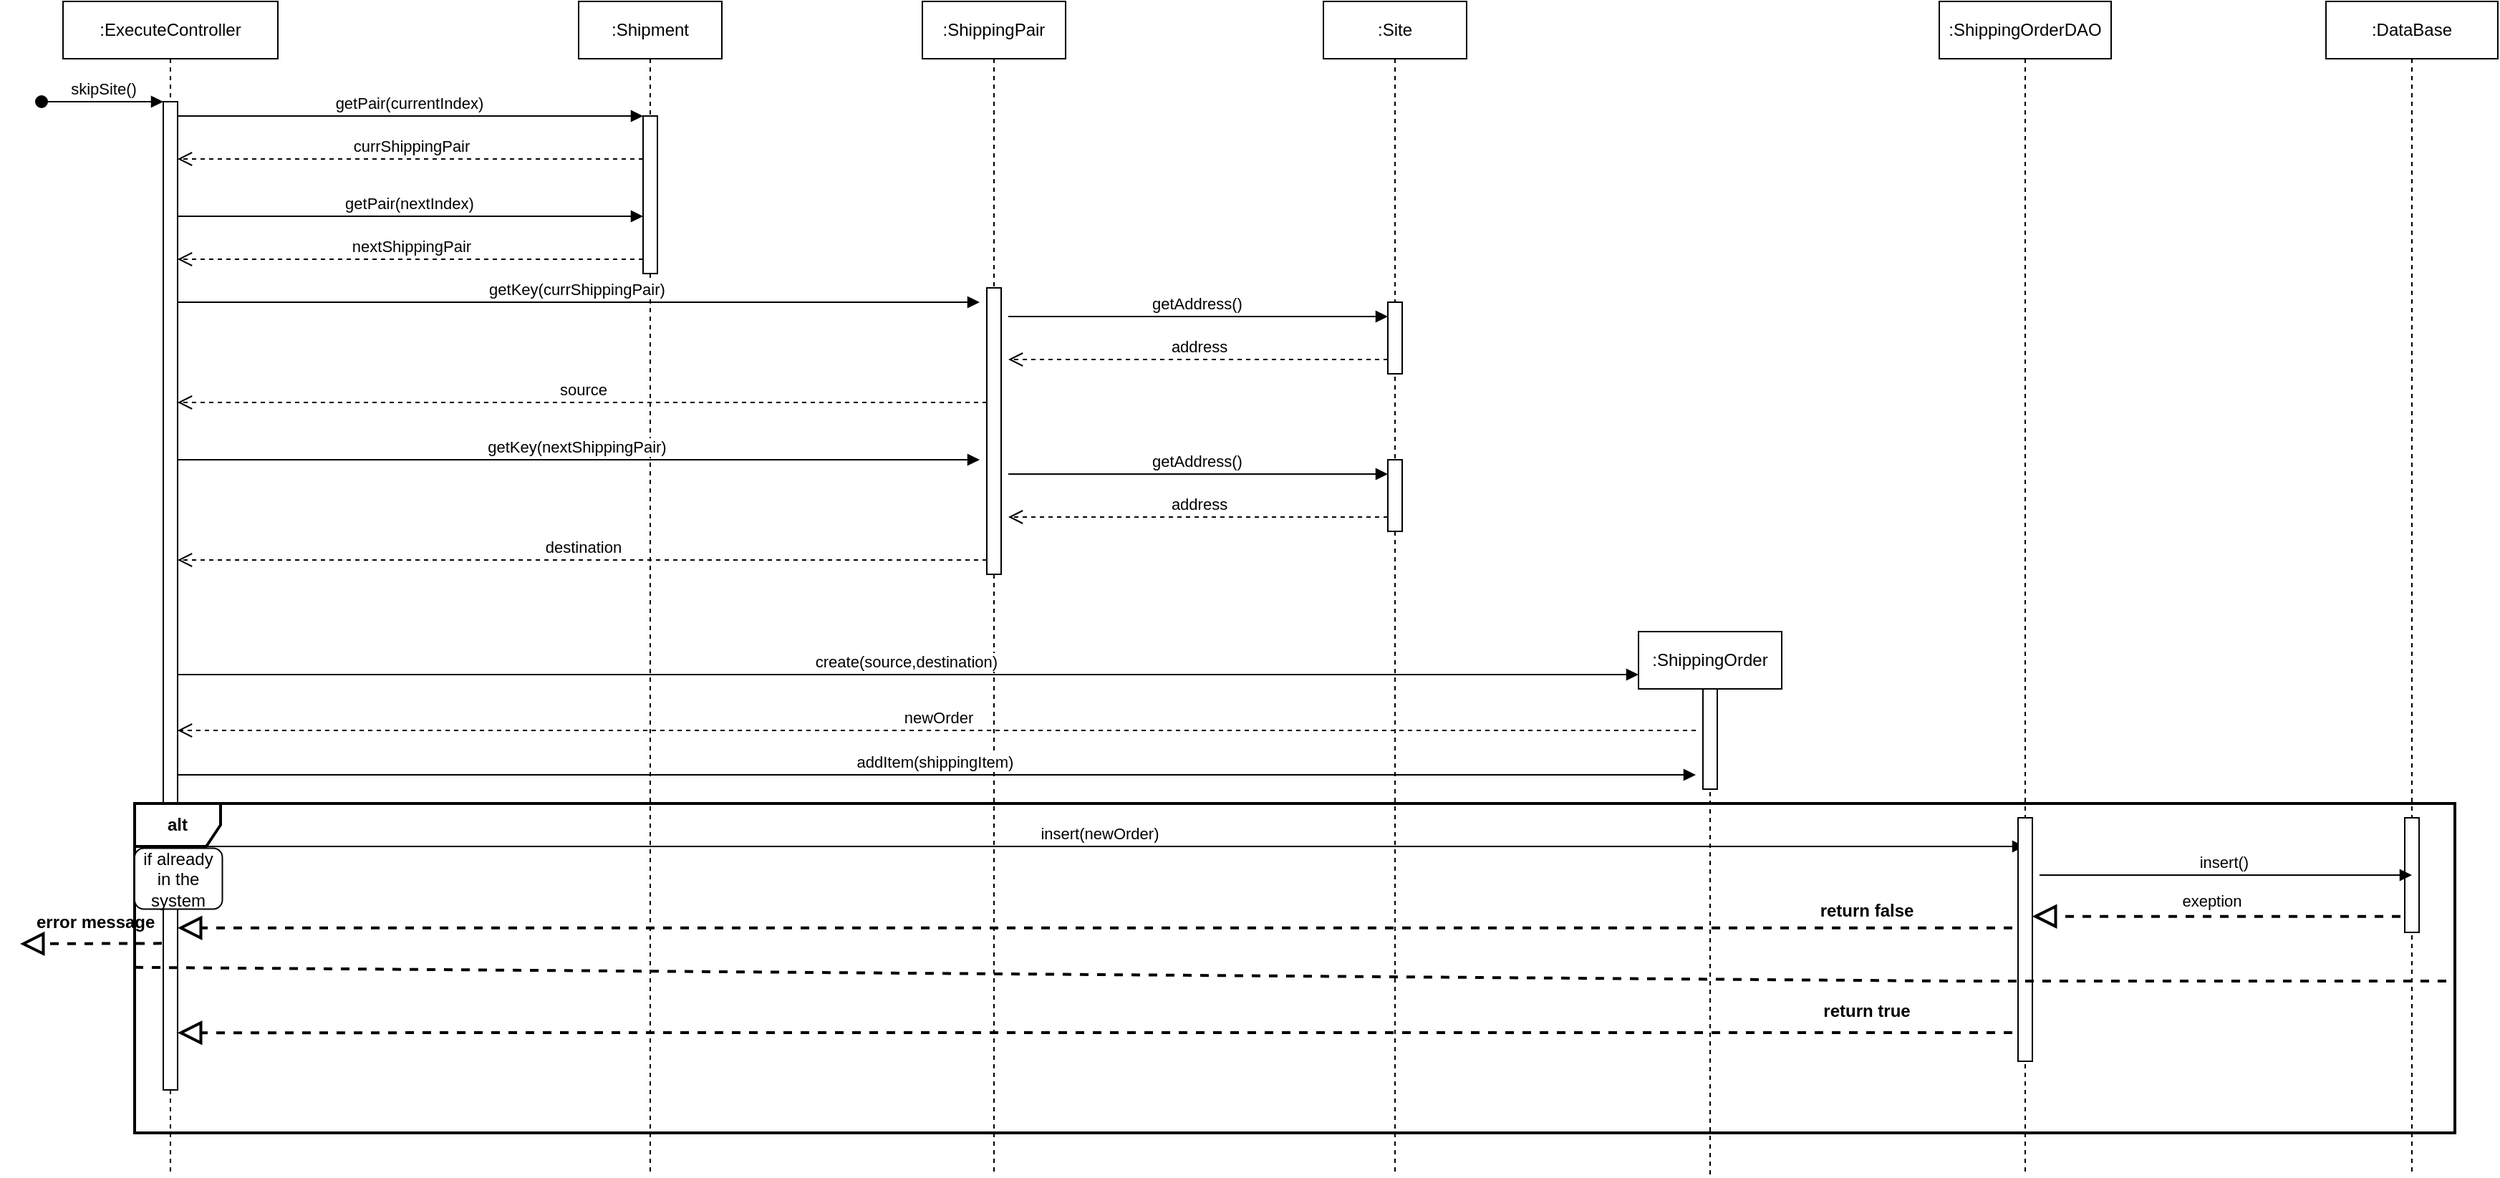 <mxfile version="21.2.1" type="github">
  <diagram name="Page-1" id="2YBvvXClWsGukQMizWep">
    <mxGraphModel dx="1754" dy="505" grid="1" gridSize="10" guides="1" tooltips="1" connect="1" arrows="1" fold="1" page="1" pageScale="1" pageWidth="850" pageHeight="1100" math="0" shadow="0">
      <root>
        <mxCell id="0" />
        <mxCell id="1" parent="0" />
        <mxCell id="aM9ryv3xv72pqoxQDRHE-1" value=":ExecuteController" style="shape=umlLifeline;perimeter=lifelinePerimeter;whiteSpace=wrap;html=1;container=0;dropTarget=0;collapsible=0;recursiveResize=0;outlineConnect=0;portConstraint=eastwest;newEdgeStyle={&quot;edgeStyle&quot;:&quot;elbowEdgeStyle&quot;,&quot;elbow&quot;:&quot;vertical&quot;,&quot;curved&quot;:0,&quot;rounded&quot;:0};" parent="1" vertex="1">
          <mxGeometry x="30" y="40" width="150" height="820" as="geometry" />
        </mxCell>
        <mxCell id="aM9ryv3xv72pqoxQDRHE-2" value="" style="html=1;points=[];perimeter=orthogonalPerimeter;outlineConnect=0;targetShapes=umlLifeline;portConstraint=eastwest;newEdgeStyle={&quot;edgeStyle&quot;:&quot;elbowEdgeStyle&quot;,&quot;elbow&quot;:&quot;vertical&quot;,&quot;curved&quot;:0,&quot;rounded&quot;:0};" parent="aM9ryv3xv72pqoxQDRHE-1" vertex="1">
          <mxGeometry x="70" y="70" width="10" height="690" as="geometry" />
        </mxCell>
        <mxCell id="aM9ryv3xv72pqoxQDRHE-3" value="skipSite()" style="html=1;verticalAlign=bottom;startArrow=oval;endArrow=block;startSize=8;edgeStyle=elbowEdgeStyle;elbow=vertical;curved=0;rounded=0;" parent="aM9ryv3xv72pqoxQDRHE-1" target="aM9ryv3xv72pqoxQDRHE-2" edge="1">
          <mxGeometry relative="1" as="geometry">
            <mxPoint x="-15" y="70" as="sourcePoint" />
          </mxGeometry>
        </mxCell>
        <mxCell id="aM9ryv3xv72pqoxQDRHE-5" value=":Shipment" style="shape=umlLifeline;perimeter=lifelinePerimeter;whiteSpace=wrap;html=1;container=0;dropTarget=0;collapsible=0;recursiveResize=0;outlineConnect=0;portConstraint=eastwest;newEdgeStyle={&quot;edgeStyle&quot;:&quot;elbowEdgeStyle&quot;,&quot;elbow&quot;:&quot;vertical&quot;,&quot;curved&quot;:0,&quot;rounded&quot;:0};" parent="1" vertex="1">
          <mxGeometry x="390" y="40" width="100" height="820" as="geometry" />
        </mxCell>
        <mxCell id="aM9ryv3xv72pqoxQDRHE-6" value="" style="html=1;points=[];perimeter=orthogonalPerimeter;outlineConnect=0;targetShapes=umlLifeline;portConstraint=eastwest;newEdgeStyle={&quot;edgeStyle&quot;:&quot;elbowEdgeStyle&quot;,&quot;elbow&quot;:&quot;vertical&quot;,&quot;curved&quot;:0,&quot;rounded&quot;:0};" parent="aM9ryv3xv72pqoxQDRHE-5" vertex="1">
          <mxGeometry x="45" y="80" width="10" height="110" as="geometry" />
        </mxCell>
        <mxCell id="aM9ryv3xv72pqoxQDRHE-7" value="getPair(currentIndex)&amp;nbsp;" style="html=1;verticalAlign=bottom;endArrow=block;edgeStyle=elbowEdgeStyle;elbow=vertical;curved=0;rounded=0;" parent="1" source="aM9ryv3xv72pqoxQDRHE-2" target="aM9ryv3xv72pqoxQDRHE-6" edge="1">
          <mxGeometry x="0.002" relative="1" as="geometry">
            <mxPoint x="195" y="130" as="sourcePoint" />
            <Array as="points">
              <mxPoint x="180" y="120" />
            </Array>
            <mxPoint as="offset" />
          </mxGeometry>
        </mxCell>
        <mxCell id="aM9ryv3xv72pqoxQDRHE-8" value="currShippingPair" style="html=1;verticalAlign=bottom;endArrow=open;dashed=1;endSize=8;edgeStyle=elbowEdgeStyle;elbow=vertical;curved=0;rounded=0;" parent="1" source="aM9ryv3xv72pqoxQDRHE-6" target="aM9ryv3xv72pqoxQDRHE-2" edge="1">
          <mxGeometry relative="1" as="geometry">
            <mxPoint x="195" y="205" as="targetPoint" />
            <Array as="points">
              <mxPoint x="190" y="150" />
              <mxPoint x="120" y="280" />
              <mxPoint x="190" y="280" />
            </Array>
          </mxGeometry>
        </mxCell>
        <mxCell id="0KpCodrSBKkXkNGWr_Dy-8" value="getPair(nextIndex)&amp;nbsp;" style="html=1;verticalAlign=bottom;endArrow=block;edgeStyle=elbowEdgeStyle;elbow=vertical;curved=0;rounded=0;" parent="1" edge="1">
          <mxGeometry relative="1" as="geometry">
            <mxPoint x="110" y="190" as="sourcePoint" />
            <Array as="points">
              <mxPoint x="180" y="190" />
            </Array>
            <mxPoint x="435" y="190" as="targetPoint" />
          </mxGeometry>
        </mxCell>
        <mxCell id="0KpCodrSBKkXkNGWr_Dy-9" value="nextShippingPair" style="html=1;verticalAlign=bottom;endArrow=open;dashed=1;endSize=8;edgeStyle=elbowEdgeStyle;elbow=vertical;curved=0;rounded=0;" parent="1" edge="1">
          <mxGeometry relative="1" as="geometry">
            <mxPoint x="110" y="220" as="targetPoint" />
            <Array as="points">
              <mxPoint x="190" y="220" />
              <mxPoint x="120" y="350" />
              <mxPoint x="190" y="350" />
            </Array>
            <mxPoint x="435" y="220" as="sourcePoint" />
          </mxGeometry>
        </mxCell>
        <mxCell id="0KpCodrSBKkXkNGWr_Dy-11" value=":ShippingPair" style="shape=umlLifeline;perimeter=lifelinePerimeter;whiteSpace=wrap;html=1;container=0;dropTarget=0;collapsible=0;recursiveResize=0;outlineConnect=0;portConstraint=eastwest;newEdgeStyle={&quot;edgeStyle&quot;:&quot;elbowEdgeStyle&quot;,&quot;elbow&quot;:&quot;vertical&quot;,&quot;curved&quot;:0,&quot;rounded&quot;:0};" parent="1" vertex="1">
          <mxGeometry x="630" y="40" width="100" height="820" as="geometry" />
        </mxCell>
        <mxCell id="0KpCodrSBKkXkNGWr_Dy-12" value="" style="html=1;points=[];perimeter=orthogonalPerimeter;outlineConnect=0;targetShapes=umlLifeline;portConstraint=eastwest;newEdgeStyle={&quot;edgeStyle&quot;:&quot;elbowEdgeStyle&quot;,&quot;elbow&quot;:&quot;vertical&quot;,&quot;curved&quot;:0,&quot;rounded&quot;:0};" parent="0KpCodrSBKkXkNGWr_Dy-11" vertex="1">
          <mxGeometry x="45" y="200" width="10" height="200" as="geometry" />
        </mxCell>
        <mxCell id="0KpCodrSBKkXkNGWr_Dy-14" value="getKey(currShippingPair)&amp;nbsp;" style="html=1;verticalAlign=bottom;endArrow=block;edgeStyle=elbowEdgeStyle;elbow=vertical;curved=0;rounded=0;" parent="1" edge="1">
          <mxGeometry relative="1" as="geometry">
            <mxPoint x="110" y="250" as="sourcePoint" />
            <Array as="points">
              <mxPoint x="180" y="250" />
            </Array>
            <mxPoint x="670" y="250" as="targetPoint" />
            <mxPoint as="offset" />
          </mxGeometry>
        </mxCell>
        <mxCell id="0KpCodrSBKkXkNGWr_Dy-17" value="getAddress()&amp;nbsp;" style="html=1;verticalAlign=bottom;endArrow=block;edgeStyle=elbowEdgeStyle;elbow=vertical;curved=0;rounded=0;" parent="1" target="0KpCodrSBKkXkNGWr_Dy-16" edge="1">
          <mxGeometry relative="1" as="geometry">
            <mxPoint x="690" y="260" as="sourcePoint" />
            <Array as="points">
              <mxPoint x="790" y="260" />
              <mxPoint x="690" y="250" />
              <mxPoint x="710" y="250" />
              <mxPoint x="870" y="380" />
            </Array>
            <mxPoint x="950" y="250" as="targetPoint" />
            <mxPoint as="offset" />
          </mxGeometry>
        </mxCell>
        <mxCell id="0KpCodrSBKkXkNGWr_Dy-15" value=":Site" style="shape=umlLifeline;perimeter=lifelinePerimeter;whiteSpace=wrap;html=1;container=0;dropTarget=0;collapsible=0;recursiveResize=0;outlineConnect=0;portConstraint=eastwest;newEdgeStyle={&quot;edgeStyle&quot;:&quot;elbowEdgeStyle&quot;,&quot;elbow&quot;:&quot;vertical&quot;,&quot;curved&quot;:0,&quot;rounded&quot;:0};" parent="1" vertex="1">
          <mxGeometry x="910" y="40" width="100" height="820" as="geometry" />
        </mxCell>
        <mxCell id="0KpCodrSBKkXkNGWr_Dy-16" value="" style="html=1;points=[];perimeter=orthogonalPerimeter;outlineConnect=0;targetShapes=umlLifeline;portConstraint=eastwest;newEdgeStyle={&quot;edgeStyle&quot;:&quot;elbowEdgeStyle&quot;,&quot;elbow&quot;:&quot;vertical&quot;,&quot;curved&quot;:0,&quot;rounded&quot;:0};" parent="0KpCodrSBKkXkNGWr_Dy-15" vertex="1">
          <mxGeometry x="45" y="210" width="10" height="50" as="geometry" />
        </mxCell>
        <mxCell id="0KpCodrSBKkXkNGWr_Dy-19" value="address" style="html=1;verticalAlign=bottom;endArrow=open;dashed=1;endSize=8;edgeStyle=elbowEdgeStyle;elbow=vertical;curved=0;rounded=0;" parent="1" edge="1">
          <mxGeometry x="-0.001" relative="1" as="geometry">
            <mxPoint x="690" y="290" as="targetPoint" />
            <Array as="points">
              <mxPoint x="710" y="290" />
              <mxPoint x="640" y="420" />
              <mxPoint x="710" y="420" />
            </Array>
            <mxPoint x="955" y="290" as="sourcePoint" />
            <mxPoint as="offset" />
          </mxGeometry>
        </mxCell>
        <mxCell id="0KpCodrSBKkXkNGWr_Dy-20" value="source" style="html=1;verticalAlign=bottom;endArrow=open;dashed=1;endSize=8;edgeStyle=elbowEdgeStyle;elbow=vertical;curved=0;rounded=0;" parent="1" edge="1">
          <mxGeometry x="-0.001" relative="1" as="geometry">
            <mxPoint x="110" y="320" as="targetPoint" />
            <Array as="points">
              <mxPoint x="430" y="320" />
              <mxPoint x="360" y="450" />
              <mxPoint x="430" y="450" />
            </Array>
            <mxPoint x="675" y="320" as="sourcePoint" />
            <mxPoint as="offset" />
          </mxGeometry>
        </mxCell>
        <mxCell id="0KpCodrSBKkXkNGWr_Dy-21" value="getKey(nextShippingPair)&amp;nbsp;" style="html=1;verticalAlign=bottom;endArrow=block;edgeStyle=elbowEdgeStyle;elbow=vertical;curved=0;rounded=0;" parent="1" edge="1">
          <mxGeometry relative="1" as="geometry">
            <mxPoint x="110" y="360" as="sourcePoint" />
            <Array as="points">
              <mxPoint x="180" y="360" />
            </Array>
            <mxPoint x="670" y="360" as="targetPoint" />
            <mxPoint as="offset" />
          </mxGeometry>
        </mxCell>
        <mxCell id="0KpCodrSBKkXkNGWr_Dy-22" value="getAddress()&amp;nbsp;" style="html=1;verticalAlign=bottom;endArrow=block;edgeStyle=elbowEdgeStyle;elbow=vertical;curved=0;rounded=0;" parent="1" target="0KpCodrSBKkXkNGWr_Dy-23" edge="1">
          <mxGeometry relative="1" as="geometry">
            <mxPoint x="690" y="370" as="sourcePoint" />
            <Array as="points">
              <mxPoint x="790" y="370" />
              <mxPoint x="690" y="360" />
              <mxPoint x="710" y="360" />
              <mxPoint x="870" y="490" />
            </Array>
            <mxPoint x="950" y="360" as="targetPoint" />
            <mxPoint as="offset" />
          </mxGeometry>
        </mxCell>
        <mxCell id="0KpCodrSBKkXkNGWr_Dy-23" value="" style="html=1;points=[];perimeter=orthogonalPerimeter;outlineConnect=0;targetShapes=umlLifeline;portConstraint=eastwest;newEdgeStyle={&quot;edgeStyle&quot;:&quot;elbowEdgeStyle&quot;,&quot;elbow&quot;:&quot;vertical&quot;,&quot;curved&quot;:0,&quot;rounded&quot;:0};" parent="1" vertex="1">
          <mxGeometry x="955" y="360" width="10" height="50" as="geometry" />
        </mxCell>
        <mxCell id="0KpCodrSBKkXkNGWr_Dy-24" value="address" style="html=1;verticalAlign=bottom;endArrow=open;dashed=1;endSize=8;edgeStyle=elbowEdgeStyle;elbow=vertical;curved=0;rounded=0;" parent="1" edge="1">
          <mxGeometry x="-0.001" relative="1" as="geometry">
            <mxPoint x="690" y="400" as="targetPoint" />
            <Array as="points">
              <mxPoint x="710" y="400" />
              <mxPoint x="640" y="530" />
              <mxPoint x="710" y="530" />
            </Array>
            <mxPoint x="955" y="400" as="sourcePoint" />
            <mxPoint as="offset" />
          </mxGeometry>
        </mxCell>
        <mxCell id="0KpCodrSBKkXkNGWr_Dy-25" value="destination" style="html=1;verticalAlign=bottom;endArrow=open;dashed=1;endSize=8;edgeStyle=elbowEdgeStyle;elbow=vertical;curved=0;rounded=0;" parent="1" edge="1">
          <mxGeometry x="-0.001" relative="1" as="geometry">
            <mxPoint x="110" y="430" as="targetPoint" />
            <Array as="points">
              <mxPoint x="430" y="430" />
              <mxPoint x="360" y="560" />
              <mxPoint x="430" y="560" />
            </Array>
            <mxPoint x="675" y="430" as="sourcePoint" />
            <mxPoint as="offset" />
          </mxGeometry>
        </mxCell>
        <mxCell id="0KpCodrSBKkXkNGWr_Dy-28" value=":ShippingOrder" style="shape=umlLifeline;perimeter=lifelinePerimeter;whiteSpace=wrap;html=1;container=0;dropTarget=0;collapsible=0;recursiveResize=0;outlineConnect=0;portConstraint=eastwest;newEdgeStyle={&quot;edgeStyle&quot;:&quot;elbowEdgeStyle&quot;,&quot;elbow&quot;:&quot;vertical&quot;,&quot;curved&quot;:0,&quot;rounded&quot;:0};size=40;" parent="1" vertex="1">
          <mxGeometry x="1130" y="480" width="100" height="380" as="geometry" />
        </mxCell>
        <mxCell id="jz2TqpFqe3cki1D9LtMa-1" value="" style="html=1;points=[];perimeter=orthogonalPerimeter;outlineConnect=0;targetShapes=umlLifeline;portConstraint=eastwest;newEdgeStyle={&quot;edgeStyle&quot;:&quot;elbowEdgeStyle&quot;,&quot;elbow&quot;:&quot;vertical&quot;,&quot;curved&quot;:0,&quot;rounded&quot;:0};" vertex="1" parent="0KpCodrSBKkXkNGWr_Dy-28">
          <mxGeometry x="45" y="40" width="10" height="70" as="geometry" />
        </mxCell>
        <mxCell id="0KpCodrSBKkXkNGWr_Dy-30" value="create(source,destination)&amp;nbsp;" style="html=1;verticalAlign=bottom;endArrow=block;edgeStyle=elbowEdgeStyle;elbow=vertical;curved=0;rounded=0;" parent="1" edge="1">
          <mxGeometry relative="1" as="geometry">
            <mxPoint x="110" y="510" as="sourcePoint" />
            <Array as="points">
              <mxPoint x="180" y="510" />
            </Array>
            <mxPoint x="1130" y="510" as="targetPoint" />
            <mxPoint as="offset" />
          </mxGeometry>
        </mxCell>
        <mxCell id="0KpCodrSBKkXkNGWr_Dy-31" value="addItem(shippingItem)&amp;nbsp;" style="html=1;verticalAlign=bottom;endArrow=block;edgeStyle=elbowEdgeStyle;elbow=vertical;curved=0;rounded=0;" parent="1" edge="1">
          <mxGeometry relative="1" as="geometry">
            <mxPoint x="110" y="580" as="sourcePoint" />
            <Array as="points">
              <mxPoint x="180" y="580" />
            </Array>
            <mxPoint x="1170" y="580" as="targetPoint" />
            <mxPoint as="offset" />
          </mxGeometry>
        </mxCell>
        <mxCell id="0KpCodrSBKkXkNGWr_Dy-32" value="newOrder" style="html=1;verticalAlign=bottom;endArrow=open;dashed=1;endSize=8;edgeStyle=elbowEdgeStyle;elbow=vertical;curved=0;rounded=0;" parent="1" edge="1">
          <mxGeometry x="-0.001" relative="1" as="geometry">
            <mxPoint x="110" y="549" as="targetPoint" />
            <Array as="points">
              <mxPoint x="430" y="549" />
              <mxPoint x="360" y="679" />
              <mxPoint x="430" y="679" />
            </Array>
            <mxPoint x="1170" y="549" as="sourcePoint" />
            <mxPoint as="offset" />
          </mxGeometry>
        </mxCell>
        <mxCell id="0KpCodrSBKkXkNGWr_Dy-33" value="insert(newOrder)&amp;nbsp;" style="html=1;verticalAlign=bottom;endArrow=block;edgeStyle=elbowEdgeStyle;elbow=vertical;curved=0;rounded=0;" parent="1" target="0KpCodrSBKkXkNGWr_Dy-34" edge="1">
          <mxGeometry x="0.0" relative="1" as="geometry">
            <mxPoint x="110" y="630" as="sourcePoint" />
            <Array as="points">
              <mxPoint x="180" y="630" />
            </Array>
            <mxPoint x="1320" y="630" as="targetPoint" />
            <mxPoint as="offset" />
          </mxGeometry>
        </mxCell>
        <mxCell id="0KpCodrSBKkXkNGWr_Dy-34" value=":ShippingOrderDAO" style="shape=umlLifeline;perimeter=lifelinePerimeter;whiteSpace=wrap;html=1;container=0;dropTarget=0;collapsible=0;recursiveResize=0;outlineConnect=0;portConstraint=eastwest;newEdgeStyle={&quot;edgeStyle&quot;:&quot;elbowEdgeStyle&quot;,&quot;elbow&quot;:&quot;vertical&quot;,&quot;curved&quot;:0,&quot;rounded&quot;:0};" parent="1" vertex="1">
          <mxGeometry x="1340" y="40" width="120" height="820" as="geometry" />
        </mxCell>
        <mxCell id="0KpCodrSBKkXkNGWr_Dy-35" value="" style="html=1;points=[];perimeter=orthogonalPerimeter;outlineConnect=0;targetShapes=umlLifeline;portConstraint=eastwest;newEdgeStyle={&quot;edgeStyle&quot;:&quot;elbowEdgeStyle&quot;,&quot;elbow&quot;:&quot;vertical&quot;,&quot;curved&quot;:0,&quot;rounded&quot;:0};" parent="0KpCodrSBKkXkNGWr_Dy-34" vertex="1">
          <mxGeometry x="55" y="570" width="10" height="170" as="geometry" />
        </mxCell>
        <mxCell id="0KpCodrSBKkXkNGWr_Dy-36" value=":DataBase" style="shape=umlLifeline;perimeter=lifelinePerimeter;whiteSpace=wrap;html=1;container=0;dropTarget=0;collapsible=0;recursiveResize=0;outlineConnect=0;portConstraint=eastwest;newEdgeStyle={&quot;edgeStyle&quot;:&quot;elbowEdgeStyle&quot;,&quot;elbow&quot;:&quot;vertical&quot;,&quot;curved&quot;:0,&quot;rounded&quot;:0};" parent="1" vertex="1">
          <mxGeometry x="1610" y="40" width="120" height="820" as="geometry" />
        </mxCell>
        <mxCell id="0KpCodrSBKkXkNGWr_Dy-37" value="" style="html=1;points=[];perimeter=orthogonalPerimeter;outlineConnect=0;targetShapes=umlLifeline;portConstraint=eastwest;newEdgeStyle={&quot;edgeStyle&quot;:&quot;elbowEdgeStyle&quot;,&quot;elbow&quot;:&quot;vertical&quot;,&quot;curved&quot;:0,&quot;rounded&quot;:0};" parent="0KpCodrSBKkXkNGWr_Dy-36" vertex="1">
          <mxGeometry x="55" y="570" width="10" height="80" as="geometry" />
        </mxCell>
        <mxCell id="0KpCodrSBKkXkNGWr_Dy-38" value="insert()&amp;nbsp;" style="html=1;verticalAlign=bottom;endArrow=block;edgeStyle=elbowEdgeStyle;elbow=vertical;curved=0;rounded=0;" parent="1" edge="1">
          <mxGeometry x="0.0" relative="1" as="geometry">
            <mxPoint x="1410" y="650" as="sourcePoint" />
            <Array as="points">
              <mxPoint x="1480" y="650" />
            </Array>
            <mxPoint x="1670" y="650" as="targetPoint" />
            <mxPoint as="offset" />
          </mxGeometry>
        </mxCell>
        <mxCell id="0KpCodrSBKkXkNGWr_Dy-40" value="alt" style="shape=umlFrame;whiteSpace=wrap;html=1;pointerEvents=0;fontStyle=1;strokeWidth=2;" parent="1" vertex="1">
          <mxGeometry x="80" y="600" width="1620" height="230" as="geometry" />
        </mxCell>
        <mxCell id="0KpCodrSBKkXkNGWr_Dy-43" value="return false" style="text;html=1;align=center;verticalAlign=middle;whiteSpace=wrap;rounded=0;fontStyle=1;strokeWidth=2;" parent="1" vertex="1">
          <mxGeometry x="1245" y="660" width="89" height="30" as="geometry" />
        </mxCell>
        <mxCell id="0KpCodrSBKkXkNGWr_Dy-44" value="" style="endArrow=block;dashed=1;endFill=0;endSize=12;html=1;rounded=0;fontStyle=1;strokeWidth=2;" parent="1" edge="1">
          <mxGeometry width="160" relative="1" as="geometry">
            <mxPoint x="99" y="697.67" as="sourcePoint" />
            <mxPoint y="698" as="targetPoint" />
          </mxGeometry>
        </mxCell>
        <mxCell id="0KpCodrSBKkXkNGWr_Dy-45" value="error message&amp;nbsp;" style="text;html=1;align=center;verticalAlign=middle;whiteSpace=wrap;rounded=0;fontStyle=1;strokeWidth=2;" parent="1" vertex="1">
          <mxGeometry x="10" y="667.5" width="89" height="30" as="geometry" />
        </mxCell>
        <mxCell id="0KpCodrSBKkXkNGWr_Dy-46" value="" style="endArrow=block;dashed=1;endFill=0;endSize=12;html=1;rounded=0;fontStyle=1;strokeWidth=2;" parent="1" target="aM9ryv3xv72pqoxQDRHE-2" edge="1">
          <mxGeometry width="160" relative="1" as="geometry">
            <mxPoint x="1391" y="686.91" as="sourcePoint" />
            <mxPoint x="540" y="686.91" as="targetPoint" />
            <Array as="points">
              <mxPoint x="1065" y="686.91" />
              <mxPoint x="645" y="686.91" />
            </Array>
          </mxGeometry>
        </mxCell>
        <mxCell id="0KpCodrSBKkXkNGWr_Dy-47" value="" style="endArrow=block;dashed=1;endFill=0;endSize=12;html=1;rounded=0;fontStyle=1;strokeWidth=2;" parent="1" target="0KpCodrSBKkXkNGWr_Dy-35" edge="1">
          <mxGeometry width="160" relative="1" as="geometry">
            <mxPoint x="1662" y="678.82" as="sourcePoint" />
            <mxPoint x="1422" y="678.82" as="targetPoint" />
          </mxGeometry>
        </mxCell>
        <mxCell id="0KpCodrSBKkXkNGWr_Dy-54" value="exeption" style="edgeLabel;html=1;align=center;verticalAlign=middle;resizable=0;points=[];" parent="0KpCodrSBKkXkNGWr_Dy-47" vertex="1" connectable="0">
          <mxGeometry x="0.131" y="-2" relative="1" as="geometry">
            <mxPoint x="13" y="-9" as="offset" />
          </mxGeometry>
        </mxCell>
        <mxCell id="0KpCodrSBKkXkNGWr_Dy-50" value="" style="endArrow=none;dashed=1;html=1;rounded=0;fontStyle=1;strokeWidth=2;entryX=1;entryY=0.539;entryDx=0;entryDy=0;entryPerimeter=0;" parent="1" target="0KpCodrSBKkXkNGWr_Dy-40" edge="1">
          <mxGeometry width="50" height="50" relative="1" as="geometry">
            <mxPoint x="80" y="714.41" as="sourcePoint" />
            <mxPoint x="1430" y="714.41" as="targetPoint" />
            <Array as="points">
              <mxPoint x="1350" y="724" />
            </Array>
          </mxGeometry>
        </mxCell>
        <mxCell id="0KpCodrSBKkXkNGWr_Dy-52" value="" style="rounded=1;whiteSpace=wrap;html=1;" parent="1" vertex="1">
          <mxGeometry x="80" y="631.25" width="61.25" height="42.5" as="geometry" />
        </mxCell>
        <mxCell id="0KpCodrSBKkXkNGWr_Dy-53" value="if already in the system" style="text;html=1;strokeColor=none;fillColor=none;align=center;verticalAlign=middle;whiteSpace=wrap;rounded=0;" parent="1" vertex="1">
          <mxGeometry x="80" y="637.5" width="61.25" height="30" as="geometry" />
        </mxCell>
        <mxCell id="0KpCodrSBKkXkNGWr_Dy-57" value="return true" style="text;html=1;align=center;verticalAlign=middle;whiteSpace=wrap;rounded=0;fontStyle=1;strokeWidth=2;" parent="1" vertex="1">
          <mxGeometry x="1245" y="730" width="89" height="30" as="geometry" />
        </mxCell>
        <mxCell id="0KpCodrSBKkXkNGWr_Dy-61" value="" style="endArrow=block;dashed=1;endFill=0;endSize=12;html=1;rounded=0;fontStyle=1;strokeWidth=2;" parent="1" edge="1">
          <mxGeometry width="160" relative="1" as="geometry">
            <mxPoint x="1391" y="760" as="sourcePoint" />
            <mxPoint x="110" y="760.09" as="targetPoint" />
            <Array as="points">
              <mxPoint x="1065" y="760" />
              <mxPoint x="645" y="760" />
            </Array>
          </mxGeometry>
        </mxCell>
      </root>
    </mxGraphModel>
  </diagram>
</mxfile>
